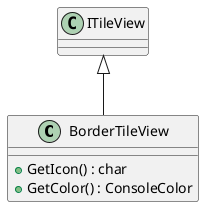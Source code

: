 @startuml
class BorderTileView {
    + GetIcon() : char
    + GetColor() : ConsoleColor
}
ITileView <|-- BorderTileView
@enduml
